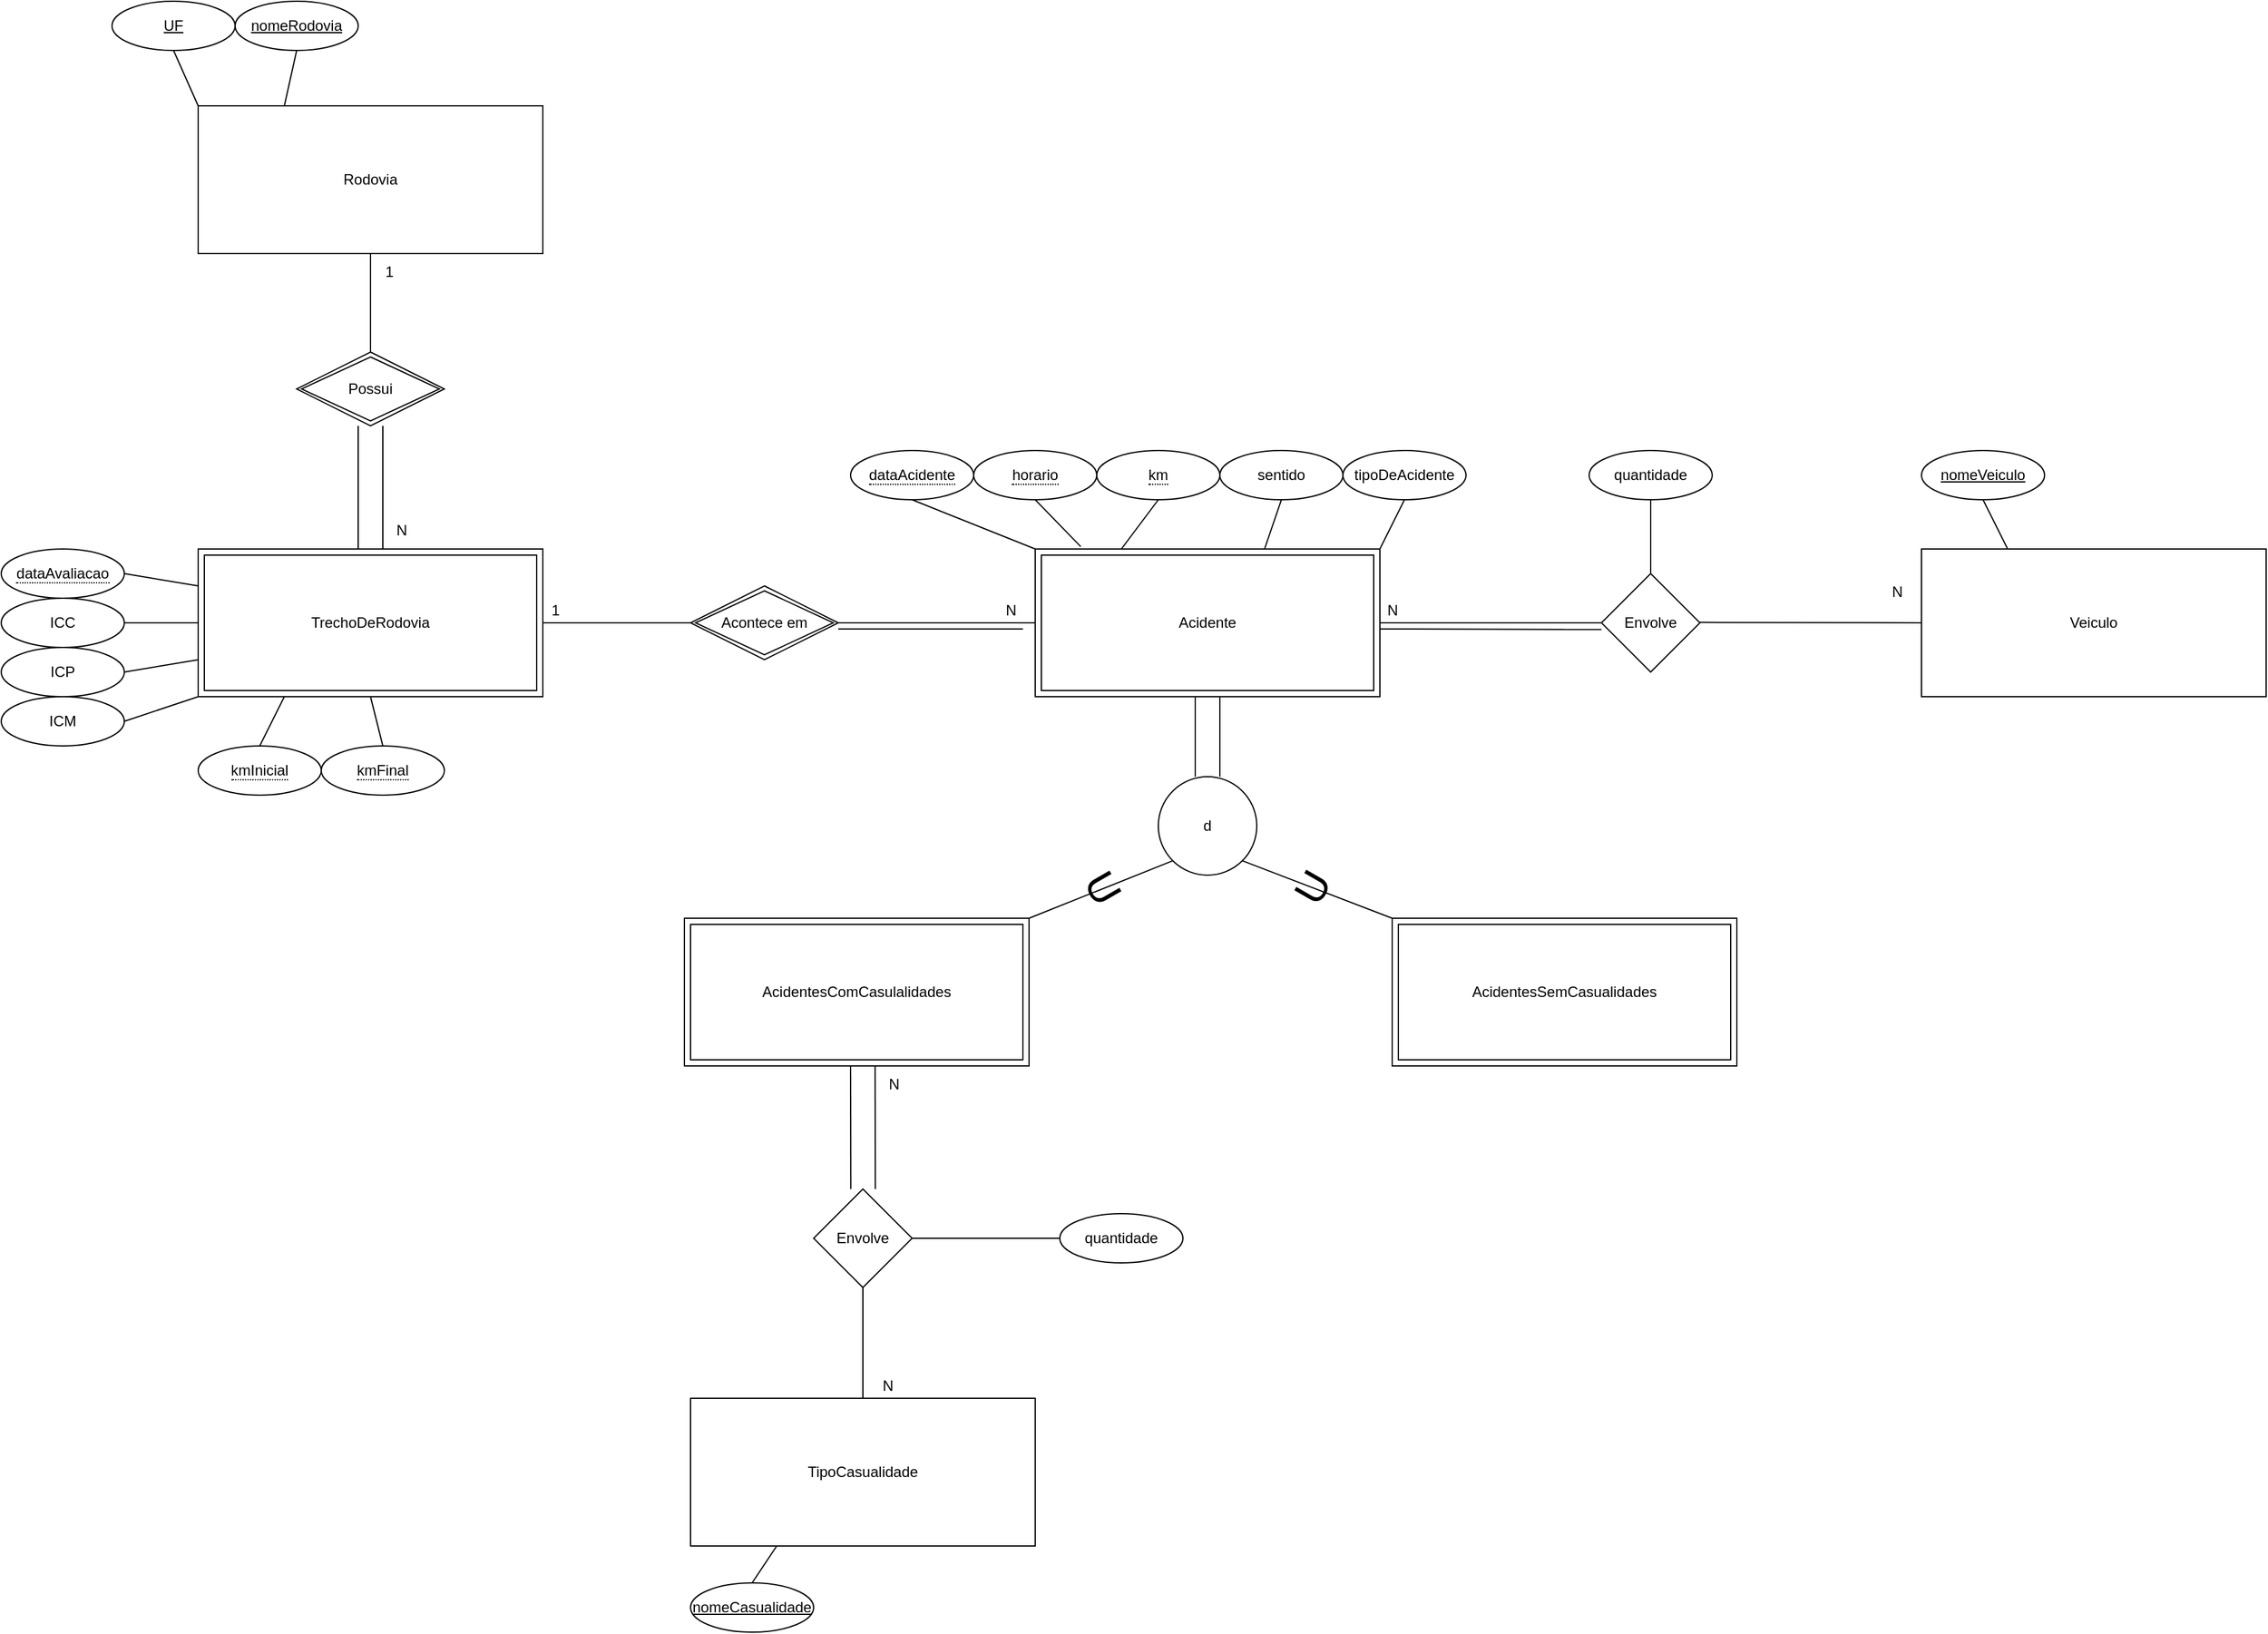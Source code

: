 <mxfile>
    <diagram id="05wwK0DA4uvUaCpv075d" name="Página-1">
        <mxGraphModel dx="1633" dy="1853" grid="1" gridSize="10" guides="1" tooltips="1" connect="1" arrows="1" fold="1" page="1" pageScale="1" pageWidth="827" pageHeight="1169" math="0" shadow="0">
            <root>
                <mxCell id="0"/>
                <mxCell id="1" parent="0"/>
                <mxCell id="bCgAjxny2w4EDlHhrZeU-2" value="U" style="text;html=1;align=center;verticalAlign=middle;resizable=0;points=[];autosize=1;strokeColor=none;fillColor=none;rotation=60;fontSize=34;" parent="1" vertex="1">
                    <mxGeometry x="350" y="650" width="50" height="50" as="geometry"/>
                </mxCell>
                <mxCell id="BrEinjW-ukixKmcARMXC-33" value="" style="edgeStyle=none;rounded=0;orthogonalLoop=1;jettySize=auto;html=1;endArrow=none;endFill=0;" parent="1" target="BrEinjW-ukixKmcARMXC-32" edge="1">
                    <mxGeometry relative="1" as="geometry">
                        <mxPoint x="600" y="460" as="sourcePoint"/>
                        <Array as="points">
                            <mxPoint x="670" y="460"/>
                        </Array>
                    </mxGeometry>
                </mxCell>
                <mxCell id="BrEinjW-ukixKmcARMXC-42" style="edgeStyle=none;rounded=0;orthogonalLoop=1;jettySize=auto;html=1;exitX=0.5;exitY=1;exitDx=0;exitDy=0;entryX=0;entryY=0;entryDx=0;entryDy=0;endArrow=none;endFill=0;" parent="1" source="SA3dniYWFba7JF4ocvw1-4" edge="1">
                    <mxGeometry relative="1" as="geometry">
                        <mxPoint x="320.0" y="400" as="targetPoint"/>
                        <mxPoint x="190" y="360" as="sourcePoint"/>
                    </mxGeometry>
                </mxCell>
                <mxCell id="BrEinjW-ukixKmcARMXC-43" style="edgeStyle=none;rounded=0;orthogonalLoop=1;jettySize=auto;html=1;exitX=0.5;exitY=1;exitDx=0;exitDy=0;entryX=0.132;entryY=-0.016;entryDx=0;entryDy=0;entryPerimeter=0;endArrow=none;endFill=0;" parent="1" source="SA3dniYWFba7JF4ocvw1-5" edge="1">
                    <mxGeometry relative="1" as="geometry">
                        <mxPoint x="356.96" y="398.08" as="targetPoint"/>
                        <mxPoint x="290" y="360" as="sourcePoint"/>
                    </mxGeometry>
                </mxCell>
                <mxCell id="BrEinjW-ukixKmcARMXC-44" style="edgeStyle=none;rounded=0;orthogonalLoop=1;jettySize=auto;html=1;exitX=0.5;exitY=1;exitDx=0;exitDy=0;entryX=0.25;entryY=0;entryDx=0;entryDy=0;endArrow=none;endFill=0;" parent="1" source="SA3dniYWFba7JF4ocvw1-6" edge="1">
                    <mxGeometry relative="1" as="geometry">
                        <mxPoint x="390" y="400" as="targetPoint"/>
                        <mxPoint x="390" y="360" as="sourcePoint"/>
                    </mxGeometry>
                </mxCell>
                <mxCell id="BrEinjW-ukixKmcARMXC-26" style="edgeStyle=none;rounded=0;orthogonalLoop=1;jettySize=auto;html=1;exitX=0;exitY=1;exitDx=0;exitDy=0;entryX=1;entryY=0;entryDx=0;entryDy=0;endArrow=none;endFill=0;" parent="1" source="BrEinjW-ukixKmcARMXC-22" target="SA3dniYWFba7JF4ocvw1-11" edge="1">
                    <mxGeometry relative="1" as="geometry">
                        <mxPoint x="320" y="700" as="targetPoint"/>
                    </mxGeometry>
                </mxCell>
                <mxCell id="BrEinjW-ukixKmcARMXC-27" style="edgeStyle=none;rounded=0;orthogonalLoop=1;jettySize=auto;html=1;exitX=1;exitY=1;exitDx=0;exitDy=0;entryX=0;entryY=0;entryDx=0;entryDy=0;endArrow=none;endFill=0;" parent="1" source="BrEinjW-ukixKmcARMXC-22" target="SA3dniYWFba7JF4ocvw1-10" edge="1">
                    <mxGeometry relative="1" as="geometry">
                        <mxPoint x="600" y="700" as="targetPoint"/>
                    </mxGeometry>
                </mxCell>
                <mxCell id="BrEinjW-ukixKmcARMXC-22" value="d" style="ellipse;whiteSpace=wrap;html=1;aspect=fixed;" parent="1" vertex="1">
                    <mxGeometry x="420" y="585" width="80" height="80" as="geometry"/>
                </mxCell>
                <mxCell id="BrEinjW-ukixKmcARMXC-24" style="edgeStyle=none;rounded=0;orthogonalLoop=1;jettySize=auto;html=1;exitX=0.5;exitY=0;exitDx=0;exitDy=0;entryX=0.5;entryY=1;entryDx=0;entryDy=0;endArrow=none;endFill=0;" parent="1" edge="1">
                    <mxGeometry relative="1" as="geometry">
                        <mxPoint x="470" y="585" as="sourcePoint"/>
                        <mxPoint x="470" y="520" as="targetPoint"/>
                    </mxGeometry>
                </mxCell>
                <mxCell id="BrEinjW-ukixKmcARMXC-25" style="edgeStyle=none;rounded=0;orthogonalLoop=1;jettySize=auto;html=1;exitX=0.5;exitY=0;exitDx=0;exitDy=0;entryX=0.5;entryY=1;entryDx=0;entryDy=0;endArrow=none;endFill=0;" parent="1" edge="1">
                    <mxGeometry relative="1" as="geometry">
                        <mxPoint x="450" y="585" as="sourcePoint"/>
                        <mxPoint x="450" y="520" as="targetPoint"/>
                    </mxGeometry>
                </mxCell>
                <mxCell id="BrEinjW-ukixKmcARMXC-46" style="edgeStyle=none;rounded=0;orthogonalLoop=1;jettySize=auto;html=1;exitX=0.5;exitY=1;exitDx=0;exitDy=0;entryX=0.666;entryY=-0.004;entryDx=0;entryDy=0;entryPerimeter=0;endArrow=none;endFill=0;" parent="1" source="3" edge="1">
                    <mxGeometry relative="1" as="geometry">
                        <mxPoint x="506.48" y="399.52" as="targetPoint"/>
                        <mxPoint x="520" y="360.0" as="sourcePoint"/>
                    </mxGeometry>
                </mxCell>
                <mxCell id="BrEinjW-ukixKmcARMXC-47" style="edgeStyle=none;rounded=0;orthogonalLoop=1;jettySize=auto;html=1;exitX=0.5;exitY=1;exitDx=0;exitDy=0;entryX=1;entryY=0;entryDx=0;entryDy=0;endArrow=none;endFill=0;" parent="1" source="4" edge="1">
                    <mxGeometry relative="1" as="geometry">
                        <mxPoint x="600" y="400" as="targetPoint"/>
                        <mxPoint x="620" y="360.0" as="sourcePoint"/>
                    </mxGeometry>
                </mxCell>
                <mxCell id="BrEinjW-ukixKmcARMXC-31" value="Veiculo" style="whiteSpace=wrap;html=1;align=center;" parent="1" vertex="1">
                    <mxGeometry x="1040" y="400" width="280" height="120" as="geometry"/>
                </mxCell>
                <mxCell id="BrEinjW-ukixKmcARMXC-32" value="Envolve" style="rhombus;whiteSpace=wrap;html=1;" parent="1" vertex="1">
                    <mxGeometry x="780" y="420" width="80" height="80" as="geometry"/>
                </mxCell>
                <mxCell id="BrEinjW-ukixKmcARMXC-34" value="" style="edgeStyle=none;rounded=0;orthogonalLoop=1;jettySize=auto;html=1;endArrow=none;endFill=0;" parent="1" edge="1">
                    <mxGeometry relative="1" as="geometry">
                        <mxPoint x="600" y="465.0" as="sourcePoint"/>
                        <mxPoint x="780" y="465.42" as="targetPoint"/>
                    </mxGeometry>
                </mxCell>
                <mxCell id="BrEinjW-ukixKmcARMXC-48" style="edgeStyle=none;rounded=0;orthogonalLoop=1;jettySize=auto;html=1;exitX=0.5;exitY=1;exitDx=0;exitDy=0;entryX=0.25;entryY=0;entryDx=0;entryDy=0;endArrow=none;endFill=0;" parent="1" source="BrEinjW-ukixKmcARMXC-35" target="BrEinjW-ukixKmcARMXC-31" edge="1">
                    <mxGeometry relative="1" as="geometry"/>
                </mxCell>
                <mxCell id="BrEinjW-ukixKmcARMXC-35" value="nomeVeiculo" style="ellipse;whiteSpace=wrap;html=1;align=center;fontStyle=4;" parent="1" vertex="1">
                    <mxGeometry x="1040" y="320" width="100" height="40" as="geometry"/>
                </mxCell>
                <mxCell id="BrEinjW-ukixKmcARMXC-49" style="edgeStyle=none;rounded=0;orthogonalLoop=1;jettySize=auto;html=1;exitX=0.5;exitY=1;exitDx=0;exitDy=0;entryX=0.5;entryY=0;entryDx=0;entryDy=0;endArrow=none;endFill=0;" parent="1" source="BrEinjW-ukixKmcARMXC-38" target="BrEinjW-ukixKmcARMXC-32" edge="1">
                    <mxGeometry relative="1" as="geometry"/>
                </mxCell>
                <mxCell id="BrEinjW-ukixKmcARMXC-38" value="quantidade" style="ellipse;whiteSpace=wrap;html=1;align=center;" parent="1" vertex="1">
                    <mxGeometry x="770" y="320" width="100" height="40" as="geometry"/>
                </mxCell>
                <mxCell id="BrEinjW-ukixKmcARMXC-39" value="N" style="text;html=1;align=center;verticalAlign=middle;resizable=0;points=[];autosize=1;strokeColor=none;fillColor=none;" parent="1" vertex="1">
                    <mxGeometry x="1005" y="420" width="30" height="30" as="geometry"/>
                </mxCell>
                <mxCell id="BrEinjW-ukixKmcARMXC-40" value="N" style="text;html=1;align=center;verticalAlign=middle;resizable=0;points=[];autosize=1;strokeColor=none;fillColor=none;" parent="1" vertex="1">
                    <mxGeometry x="595" y="435" width="30" height="30" as="geometry"/>
                </mxCell>
                <mxCell id="BrEinjW-ukixKmcARMXC-41" value="" style="edgeStyle=none;rounded=0;orthogonalLoop=1;jettySize=auto;html=1;endArrow=none;endFill=0;entryX=0;entryY=0.5;entryDx=0;entryDy=0;" parent="1" target="BrEinjW-ukixKmcARMXC-31" edge="1">
                    <mxGeometry relative="1" as="geometry">
                        <mxPoint x="860" y="459.66" as="sourcePoint"/>
                        <mxPoint x="990" y="460" as="targetPoint"/>
                    </mxGeometry>
                </mxCell>
                <mxCell id="BrEinjW-ukixKmcARMXC-55" value="" style="edgeStyle=none;rounded=0;orthogonalLoop=1;jettySize=auto;html=1;endArrow=none;endFill=0;entryX=0.5;entryY=0;entryDx=0;entryDy=0;" parent="1" source="BrEinjW-ukixKmcARMXC-50" target="BrEinjW-ukixKmcARMXC-57" edge="1">
                    <mxGeometry relative="1" as="geometry">
                        <mxPoint x="180" y="1070" as="targetPoint"/>
                    </mxGeometry>
                </mxCell>
                <mxCell id="SA3dniYWFba7JF4ocvw1-2" style="rounded=0;orthogonalLoop=1;jettySize=auto;html=1;exitX=1;exitY=0.5;exitDx=0;exitDy=0;entryX=0;entryY=0.5;entryDx=0;entryDy=0;endArrow=none;endFill=0;" parent="1" source="BrEinjW-ukixKmcARMXC-50" target="SA3dniYWFba7JF4ocvw1-1" edge="1">
                    <mxGeometry relative="1" as="geometry"/>
                </mxCell>
                <mxCell id="BrEinjW-ukixKmcARMXC-50" value="Envolve" style="rhombus;whiteSpace=wrap;html=1;" parent="1" vertex="1">
                    <mxGeometry x="140" y="920" width="80" height="80" as="geometry"/>
                </mxCell>
                <mxCell id="BrEinjW-ukixKmcARMXC-57" value="TipoCasualidade" style="whiteSpace=wrap;html=1;align=center;" parent="1" vertex="1">
                    <mxGeometry x="40" y="1090" width="280" height="120" as="geometry"/>
                </mxCell>
                <mxCell id="BrEinjW-ukixKmcARMXC-58" value="" style="edgeStyle=none;rounded=0;orthogonalLoop=1;jettySize=auto;html=1;endArrow=none;endFill=0;" parent="1" edge="1">
                    <mxGeometry relative="1" as="geometry">
                        <mxPoint x="189.9" y="820" as="sourcePoint"/>
                        <mxPoint x="190.1" y="920" as="targetPoint"/>
                    </mxGeometry>
                </mxCell>
                <mxCell id="BrEinjW-ukixKmcARMXC-59" value="" style="edgeStyle=none;rounded=0;orthogonalLoop=1;jettySize=auto;html=1;endArrow=none;endFill=0;" parent="1" edge="1">
                    <mxGeometry relative="1" as="geometry">
                        <mxPoint x="170.0" y="820" as="sourcePoint"/>
                        <mxPoint x="170.2" y="920" as="targetPoint"/>
                    </mxGeometry>
                </mxCell>
                <mxCell id="BrEinjW-ukixKmcARMXC-62" style="edgeStyle=none;rounded=0;orthogonalLoop=1;jettySize=auto;html=1;exitX=0.5;exitY=0;exitDx=0;exitDy=0;entryX=0.25;entryY=1;entryDx=0;entryDy=0;endArrow=none;endFill=0;" parent="1" source="BrEinjW-ukixKmcARMXC-60" target="BrEinjW-ukixKmcARMXC-57" edge="1">
                    <mxGeometry relative="1" as="geometry"/>
                </mxCell>
                <mxCell id="BrEinjW-ukixKmcARMXC-60" value="nomeCasualidade" style="ellipse;whiteSpace=wrap;html=1;align=center;fontStyle=4;" parent="1" vertex="1">
                    <mxGeometry x="40" y="1240" width="100" height="40" as="geometry"/>
                </mxCell>
                <mxCell id="BrEinjW-ukixKmcARMXC-65" value="Acidente" style="shape=ext;margin=3;double=1;whiteSpace=wrap;html=1;align=center;" parent="1" vertex="1">
                    <mxGeometry x="320" y="400" width="280" height="120" as="geometry"/>
                </mxCell>
                <mxCell id="BrEinjW-ukixKmcARMXC-73" value="" style="edgeStyle=none;rounded=0;orthogonalLoop=1;jettySize=auto;html=1;endArrow=none;endFill=0;entryX=0.5;entryY=0;entryDx=0;entryDy=0;" parent="1" source="BrEinjW-ukixKmcARMXC-66" target="BrEinjW-ukixKmcARMXC-79" edge="1">
                    <mxGeometry relative="1" as="geometry">
                        <mxPoint x="-220" y="230" as="targetPoint"/>
                    </mxGeometry>
                </mxCell>
                <mxCell id="BrEinjW-ukixKmcARMXC-66" value="Rodovia" style="whiteSpace=wrap;html=1;align=center;" parent="1" vertex="1">
                    <mxGeometry x="-360" y="40" width="280" height="120" as="geometry"/>
                </mxCell>
                <mxCell id="BrEinjW-ukixKmcARMXC-70" style="edgeStyle=none;rounded=0;orthogonalLoop=1;jettySize=auto;html=1;exitX=0.5;exitY=1;exitDx=0;exitDy=0;entryX=0;entryY=0;entryDx=0;entryDy=0;endArrow=none;endFill=0;" parent="1" source="BrEinjW-ukixKmcARMXC-67" target="BrEinjW-ukixKmcARMXC-66" edge="1">
                    <mxGeometry relative="1" as="geometry"/>
                </mxCell>
                <mxCell id="BrEinjW-ukixKmcARMXC-67" value="UF" style="ellipse;whiteSpace=wrap;html=1;align=center;fontStyle=4;" parent="1" vertex="1">
                    <mxGeometry x="-430" y="-45" width="100" height="40" as="geometry"/>
                </mxCell>
                <mxCell id="BrEinjW-ukixKmcARMXC-71" style="edgeStyle=none;rounded=0;orthogonalLoop=1;jettySize=auto;html=1;exitX=0.5;exitY=1;exitDx=0;exitDy=0;entryX=0.25;entryY=0;entryDx=0;entryDy=0;endArrow=none;endFill=0;" parent="1" source="BrEinjW-ukixKmcARMXC-68" target="BrEinjW-ukixKmcARMXC-66" edge="1">
                    <mxGeometry relative="1" as="geometry"/>
                </mxCell>
                <mxCell id="BrEinjW-ukixKmcARMXC-68" value="nomeRodovia" style="ellipse;whiteSpace=wrap;html=1;align=center;fontStyle=4;" parent="1" vertex="1">
                    <mxGeometry x="-330" y="-45" width="100" height="40" as="geometry"/>
                </mxCell>
                <mxCell id="BrEinjW-ukixKmcARMXC-77" value="TrechoDeRodovia" style="shape=ext;margin=3;double=1;whiteSpace=wrap;html=1;align=center;" parent="1" vertex="1">
                    <mxGeometry x="-360" y="400" width="280" height="120" as="geometry"/>
                </mxCell>
                <mxCell id="BrEinjW-ukixKmcARMXC-79" value="Possui" style="shape=rhombus;double=1;perimeter=rhombusPerimeter;whiteSpace=wrap;html=1;align=center;" parent="1" vertex="1">
                    <mxGeometry x="-280" y="240" width="120" height="60" as="geometry"/>
                </mxCell>
                <mxCell id="BrEinjW-ukixKmcARMXC-80" value="" style="edgeStyle=none;rounded=0;orthogonalLoop=1;jettySize=auto;html=1;endArrow=none;endFill=0;exitX=0.5;exitY=1;exitDx=0;exitDy=0;entryX=0.5;entryY=0;entryDx=0;entryDy=0;" parent="1" edge="1">
                    <mxGeometry relative="1" as="geometry">
                        <mxPoint x="-210" y="300.0" as="sourcePoint"/>
                        <mxPoint x="-210" y="400.0" as="targetPoint"/>
                    </mxGeometry>
                </mxCell>
                <mxCell id="BrEinjW-ukixKmcARMXC-81" value="" style="edgeStyle=none;rounded=0;orthogonalLoop=1;jettySize=auto;html=1;endArrow=none;endFill=0;exitX=0.5;exitY=1;exitDx=0;exitDy=0;entryX=0.5;entryY=0;entryDx=0;entryDy=0;" parent="1" edge="1">
                    <mxGeometry relative="1" as="geometry">
                        <mxPoint x="-230" y="300.0" as="sourcePoint"/>
                        <mxPoint x="-230" y="400.0" as="targetPoint"/>
                    </mxGeometry>
                </mxCell>
                <mxCell id="BrEinjW-ukixKmcARMXC-82" value="N" style="text;html=1;align=center;verticalAlign=middle;resizable=0;points=[];autosize=1;strokeColor=none;fillColor=none;" parent="1" vertex="1">
                    <mxGeometry x="-210" y="370" width="30" height="30" as="geometry"/>
                </mxCell>
                <mxCell id="BrEinjW-ukixKmcARMXC-83" value="1" style="text;html=1;align=center;verticalAlign=middle;resizable=0;points=[];autosize=1;strokeColor=none;fillColor=none;" parent="1" vertex="1">
                    <mxGeometry x="-220" y="160" width="30" height="30" as="geometry"/>
                </mxCell>
                <mxCell id="BrEinjW-ukixKmcARMXC-86" style="edgeStyle=none;rounded=0;orthogonalLoop=1;jettySize=auto;html=1;exitX=0;exitY=0.5;exitDx=0;exitDy=0;entryX=1;entryY=0.5;entryDx=0;entryDy=0;endArrow=none;endFill=0;" parent="1" source="BrEinjW-ukixKmcARMXC-85" target="BrEinjW-ukixKmcARMXC-77" edge="1">
                    <mxGeometry relative="1" as="geometry"/>
                </mxCell>
                <mxCell id="BrEinjW-ukixKmcARMXC-87" style="edgeStyle=none;rounded=0;orthogonalLoop=1;jettySize=auto;html=1;exitX=1;exitY=0.5;exitDx=0;exitDy=0;entryX=0;entryY=0.5;entryDx=0;entryDy=0;endArrow=none;endFill=0;" parent="1" source="BrEinjW-ukixKmcARMXC-85" target="BrEinjW-ukixKmcARMXC-65" edge="1">
                    <mxGeometry relative="1" as="geometry"/>
                </mxCell>
                <mxCell id="BrEinjW-ukixKmcARMXC-85" value="Acontece em" style="shape=rhombus;double=1;perimeter=rhombusPerimeter;whiteSpace=wrap;html=1;align=center;" parent="1" vertex="1">
                    <mxGeometry x="40" y="430" width="120" height="60" as="geometry"/>
                </mxCell>
                <mxCell id="BrEinjW-ukixKmcARMXC-88" style="edgeStyle=none;rounded=0;orthogonalLoop=1;jettySize=auto;html=1;entryX=1;entryY=0.5;entryDx=0;entryDy=0;endArrow=none;endFill=0;" parent="1" edge="1">
                    <mxGeometry relative="1" as="geometry">
                        <mxPoint x="310" y="465" as="sourcePoint"/>
                        <mxPoint x="160" y="465.0" as="targetPoint"/>
                    </mxGeometry>
                </mxCell>
                <mxCell id="BrEinjW-ukixKmcARMXC-90" value="N" style="text;html=1;align=center;verticalAlign=middle;resizable=0;points=[];autosize=1;strokeColor=none;fillColor=none;" parent="1" vertex="1">
                    <mxGeometry x="285" y="435" width="30" height="30" as="geometry"/>
                </mxCell>
                <mxCell id="BrEinjW-ukixKmcARMXC-91" value="1" style="text;html=1;align=center;verticalAlign=middle;resizable=0;points=[];autosize=1;strokeColor=none;fillColor=none;" parent="1" vertex="1">
                    <mxGeometry x="-85" y="435" width="30" height="30" as="geometry"/>
                </mxCell>
                <mxCell id="BrEinjW-ukixKmcARMXC-94" style="edgeStyle=none;rounded=0;orthogonalLoop=1;jettySize=auto;html=1;exitX=0.5;exitY=0;exitDx=0;exitDy=0;entryX=0.25;entryY=1;entryDx=0;entryDy=0;endArrow=none;endFill=0;" parent="1" source="BrEinjW-ukixKmcARMXC-92" target="BrEinjW-ukixKmcARMXC-77" edge="1">
                    <mxGeometry relative="1" as="geometry"/>
                </mxCell>
                <mxCell id="BrEinjW-ukixKmcARMXC-92" value="&lt;span style=&quot;border-bottom: 1px dotted&quot;&gt;kmInicial&lt;/span&gt;" style="ellipse;whiteSpace=wrap;html=1;align=center;" parent="1" vertex="1">
                    <mxGeometry x="-360" y="560" width="100" height="40" as="geometry"/>
                </mxCell>
                <mxCell id="BrEinjW-ukixKmcARMXC-95" style="edgeStyle=none;rounded=0;orthogonalLoop=1;jettySize=auto;html=1;exitX=0.5;exitY=0;exitDx=0;exitDy=0;entryX=0.5;entryY=1;entryDx=0;entryDy=0;endArrow=none;endFill=0;" parent="1" source="BrEinjW-ukixKmcARMXC-93" target="BrEinjW-ukixKmcARMXC-77" edge="1">
                    <mxGeometry relative="1" as="geometry"/>
                </mxCell>
                <mxCell id="BrEinjW-ukixKmcARMXC-93" value="&lt;span style=&quot;border-bottom: 1px dotted&quot;&gt;kmFinal&lt;/span&gt;" style="ellipse;whiteSpace=wrap;html=1;align=center;" parent="1" vertex="1">
                    <mxGeometry x="-260" y="560" width="100" height="40" as="geometry"/>
                </mxCell>
                <mxCell id="BrEinjW-ukixKmcARMXC-102" style="edgeStyle=none;rounded=0;orthogonalLoop=1;jettySize=auto;html=1;exitX=1;exitY=0.5;exitDx=0;exitDy=0;entryX=0;entryY=0.25;entryDx=0;entryDy=0;endArrow=none;endFill=0;" parent="1" source="5" target="BrEinjW-ukixKmcARMXC-77" edge="1">
                    <mxGeometry relative="1" as="geometry">
                        <mxPoint x="-420" y="420" as="sourcePoint"/>
                    </mxGeometry>
                </mxCell>
                <mxCell id="BrEinjW-ukixKmcARMXC-103" style="edgeStyle=none;rounded=0;orthogonalLoop=1;jettySize=auto;html=1;exitX=1;exitY=0.5;exitDx=0;exitDy=0;entryX=0;entryY=0.5;entryDx=0;entryDy=0;endArrow=none;endFill=0;" parent="1" source="BrEinjW-ukixKmcARMXC-99" target="BrEinjW-ukixKmcARMXC-77" edge="1">
                    <mxGeometry relative="1" as="geometry"/>
                </mxCell>
                <mxCell id="BrEinjW-ukixKmcARMXC-99" value="ICC" style="ellipse;whiteSpace=wrap;html=1;align=center;" parent="1" vertex="1">
                    <mxGeometry x="-520" y="440" width="100" height="40" as="geometry"/>
                </mxCell>
                <mxCell id="BrEinjW-ukixKmcARMXC-104" style="edgeStyle=none;rounded=0;orthogonalLoop=1;jettySize=auto;html=1;exitX=1;exitY=0.5;exitDx=0;exitDy=0;entryX=0;entryY=0.75;entryDx=0;entryDy=0;endArrow=none;endFill=0;" parent="1" source="BrEinjW-ukixKmcARMXC-100" target="BrEinjW-ukixKmcARMXC-77" edge="1">
                    <mxGeometry relative="1" as="geometry"/>
                </mxCell>
                <mxCell id="BrEinjW-ukixKmcARMXC-100" value="ICP" style="ellipse;whiteSpace=wrap;html=1;align=center;" parent="1" vertex="1">
                    <mxGeometry x="-520" y="480" width="100" height="40" as="geometry"/>
                </mxCell>
                <mxCell id="BrEinjW-ukixKmcARMXC-105" style="edgeStyle=none;rounded=0;orthogonalLoop=1;jettySize=auto;html=1;exitX=1;exitY=0.5;exitDx=0;exitDy=0;entryX=0;entryY=1;entryDx=0;entryDy=0;endArrow=none;endFill=0;" parent="1" source="BrEinjW-ukixKmcARMXC-101" target="BrEinjW-ukixKmcARMXC-77" edge="1">
                    <mxGeometry relative="1" as="geometry"/>
                </mxCell>
                <mxCell id="BrEinjW-ukixKmcARMXC-101" value="ICM" style="ellipse;whiteSpace=wrap;html=1;align=center;" parent="1" vertex="1">
                    <mxGeometry x="-520" y="520" width="100" height="40" as="geometry"/>
                </mxCell>
                <mxCell id="BrEinjW-ukixKmcARMXC-106" value="N" style="text;html=1;align=center;verticalAlign=middle;resizable=0;points=[];autosize=1;strokeColor=none;fillColor=none;" parent="1" vertex="1">
                    <mxGeometry x="185" y="1065" width="30" height="30" as="geometry"/>
                </mxCell>
                <mxCell id="BrEinjW-ukixKmcARMXC-107" value="N" style="text;html=1;align=center;verticalAlign=middle;resizable=0;points=[];autosize=1;strokeColor=none;fillColor=none;" parent="1" vertex="1">
                    <mxGeometry x="190" y="820" width="30" height="30" as="geometry"/>
                </mxCell>
                <mxCell id="SA3dniYWFba7JF4ocvw1-1" value="quantidade" style="ellipse;whiteSpace=wrap;html=1;align=center;" parent="1" vertex="1">
                    <mxGeometry x="340" y="940" width="100" height="40" as="geometry"/>
                </mxCell>
                <mxCell id="SA3dniYWFba7JF4ocvw1-4" value="&lt;span style=&quot;border-bottom: 1px dotted&quot;&gt;dataAcidente&lt;/span&gt;" style="ellipse;whiteSpace=wrap;html=1;align=center;" parent="1" vertex="1">
                    <mxGeometry x="170" y="320" width="100" height="40" as="geometry"/>
                </mxCell>
                <mxCell id="SA3dniYWFba7JF4ocvw1-5" value="&lt;span style=&quot;border-bottom: 1px dotted&quot;&gt;horario&lt;/span&gt;" style="ellipse;whiteSpace=wrap;html=1;align=center;" parent="1" vertex="1">
                    <mxGeometry x="270" y="320" width="100" height="40" as="geometry"/>
                </mxCell>
                <mxCell id="SA3dniYWFba7JF4ocvw1-6" value="&lt;span style=&quot;border-bottom: 1px dotted&quot;&gt;km&lt;/span&gt;" style="ellipse;whiteSpace=wrap;html=1;align=center;" parent="1" vertex="1">
                    <mxGeometry x="370" y="320" width="100" height="40" as="geometry"/>
                </mxCell>
                <mxCell id="SA3dniYWFba7JF4ocvw1-10" value="AcidentesSemCasualidades" style="shape=ext;margin=3;double=1;whiteSpace=wrap;html=1;align=center;" parent="1" vertex="1">
                    <mxGeometry x="610" y="700" width="280" height="120" as="geometry"/>
                </mxCell>
                <mxCell id="SA3dniYWFba7JF4ocvw1-11" value="AcidentesComCasulalidades" style="shape=ext;margin=3;double=1;whiteSpace=wrap;html=1;align=center;" parent="1" vertex="1">
                    <mxGeometry x="35" y="700" width="280" height="120" as="geometry"/>
                </mxCell>
                <mxCell id="SA3dniYWFba7JF4ocvw1-12" value="U" style="text;html=1;align=center;verticalAlign=middle;resizable=0;points=[];autosize=1;strokeColor=none;fillColor=none;rotation=-60;fontSize=34;" parent="1" vertex="1">
                    <mxGeometry x="520" y="650" width="50" height="50" as="geometry"/>
                </mxCell>
                <mxCell id="3" value="sentido" style="ellipse;whiteSpace=wrap;html=1;align=center;" parent="1" vertex="1">
                    <mxGeometry x="470" y="320" width="100" height="40" as="geometry"/>
                </mxCell>
                <mxCell id="4" value="tipoDeAcidente" style="ellipse;whiteSpace=wrap;html=1;align=center;" parent="1" vertex="1">
                    <mxGeometry x="570" y="320" width="100" height="40" as="geometry"/>
                </mxCell>
                <mxCell id="5" value="&lt;span style=&quot;border-bottom: 1px dotted&quot;&gt;dataAvaliacao&lt;/span&gt;" style="ellipse;whiteSpace=wrap;html=1;align=center;" parent="1" vertex="1">
                    <mxGeometry x="-520" y="400" width="100" height="40" as="geometry"/>
                </mxCell>
            </root>
        </mxGraphModel>
    </diagram>
</mxfile>